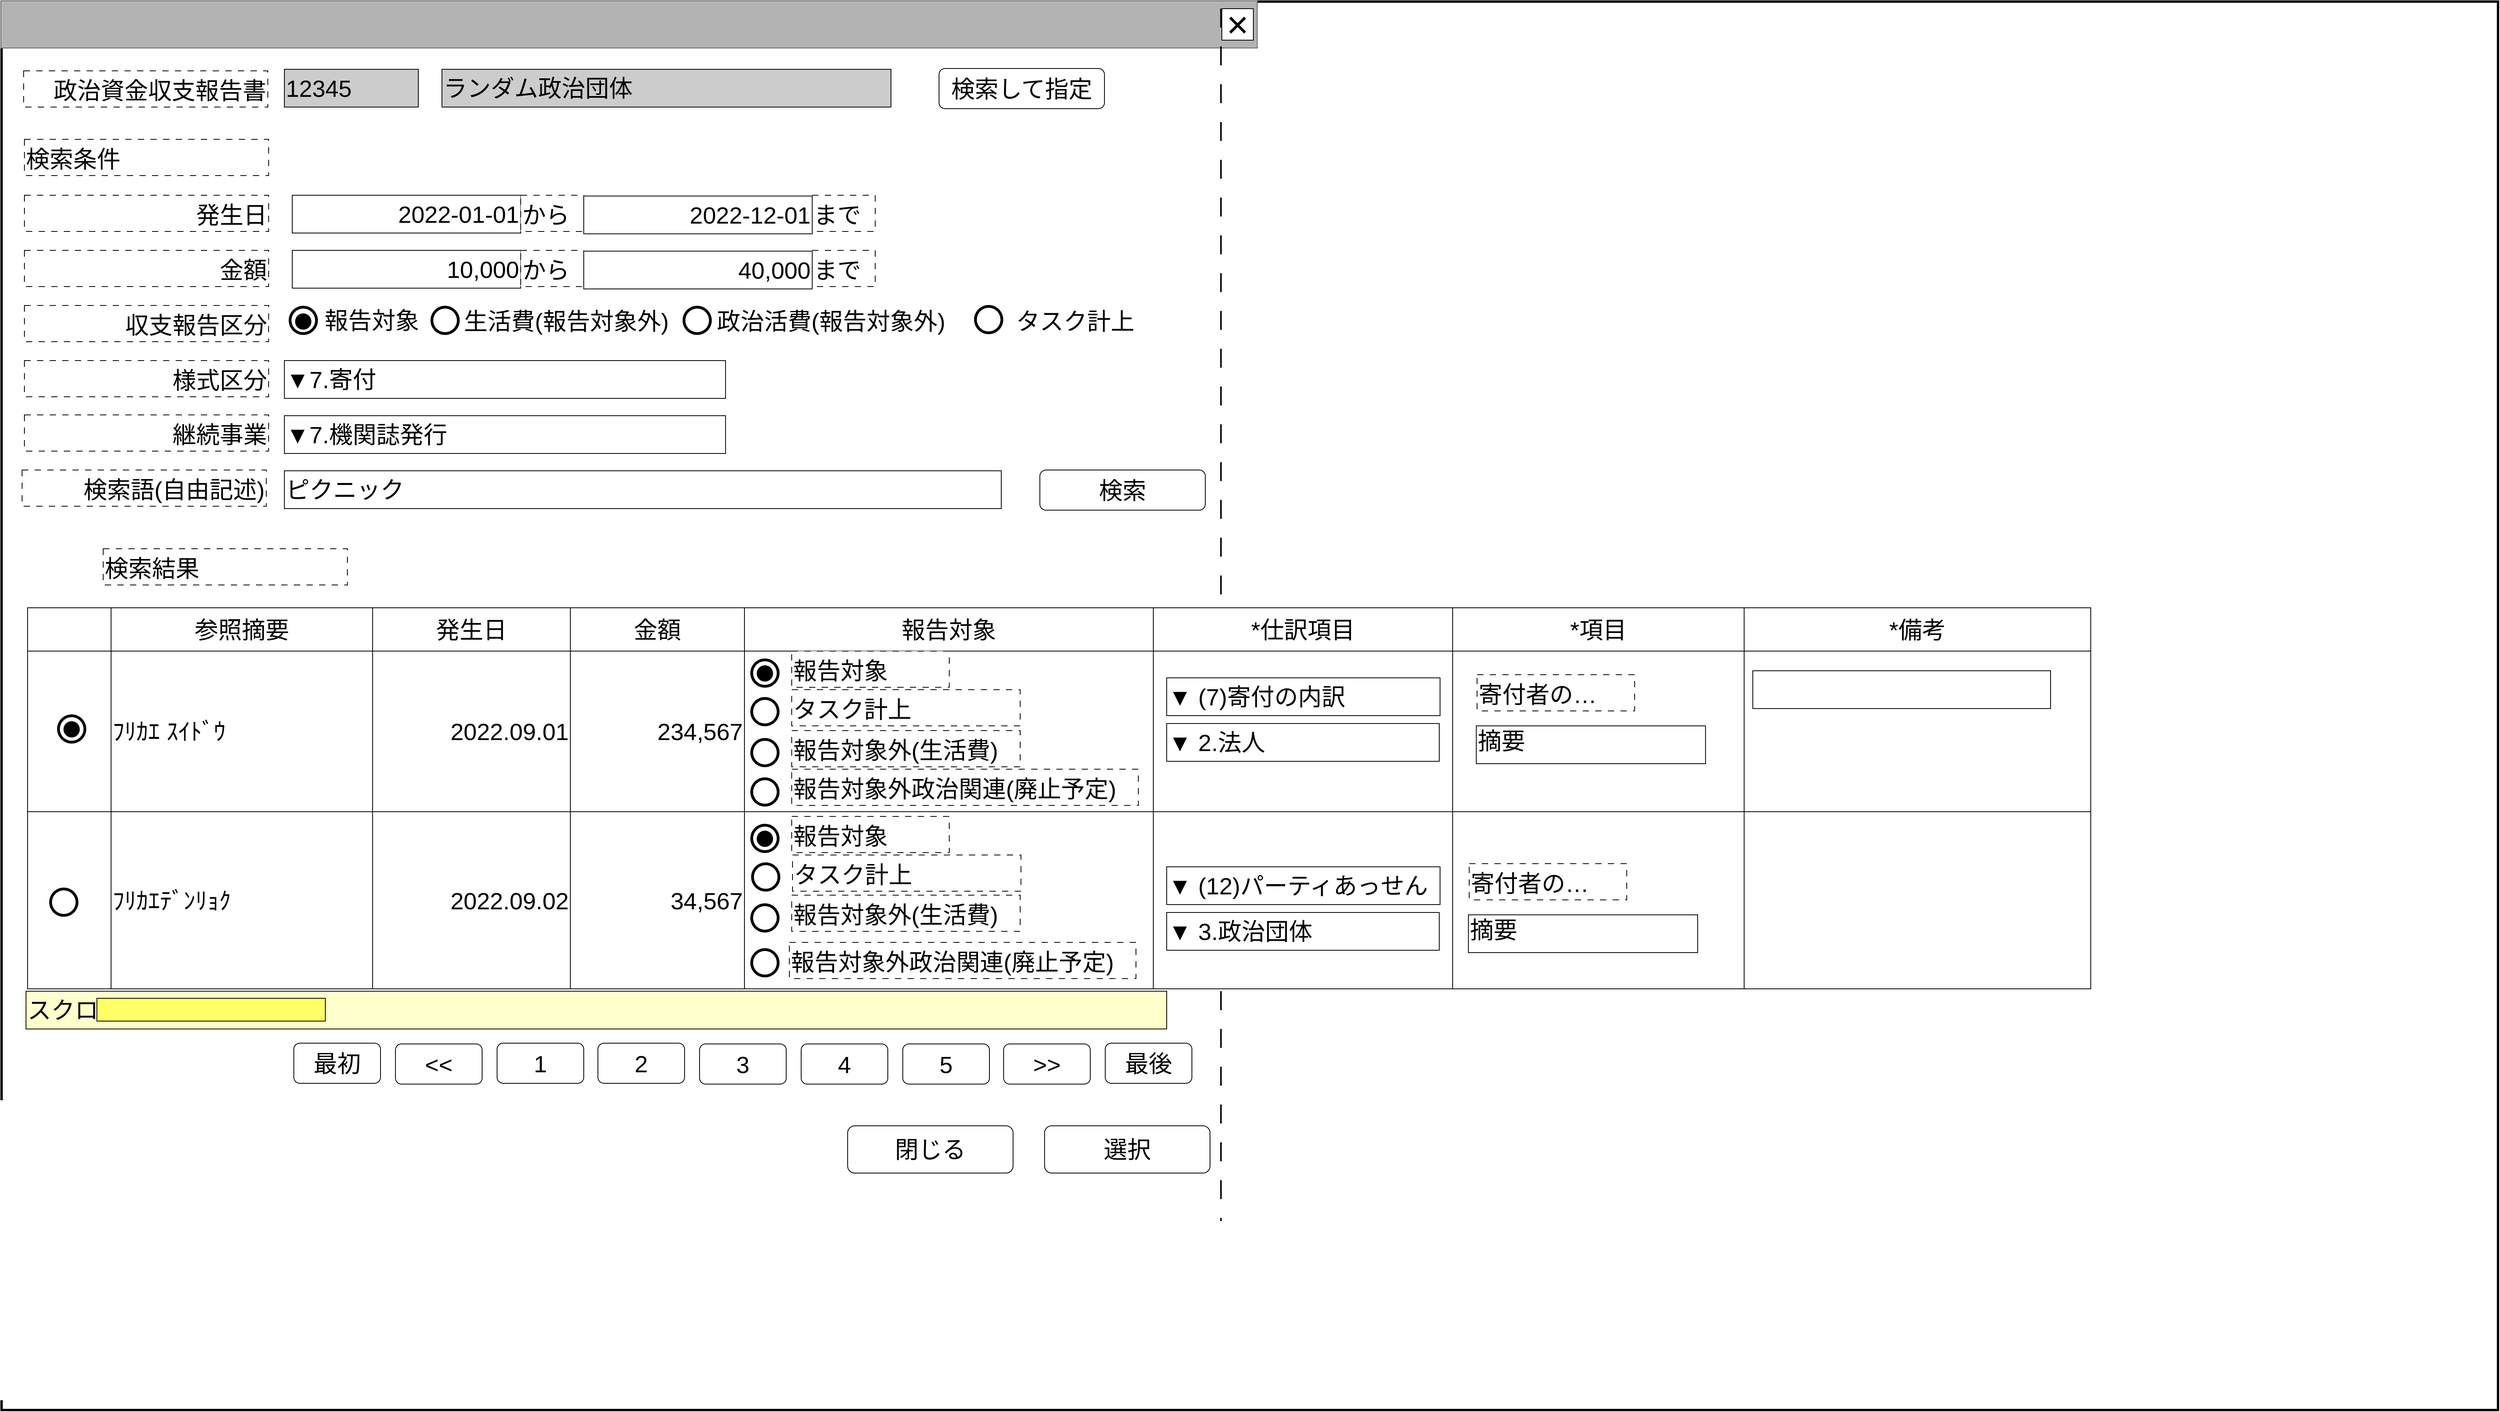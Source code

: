 <mxfile version="24.1.0" type="device">
  <diagram name="ページ1" id="LE8fIzdrHe0wcv1LTvfw">
    <mxGraphModel dx="4330" dy="2590" grid="1" gridSize="10" guides="1" tooltips="1" connect="1" arrows="1" fold="1" page="1" pageScale="1" pageWidth="1600" pageHeight="1200" math="0" shadow="0">
      <root>
        <mxCell id="0" />
        <mxCell id="cFaB45KztUIKXS-_cTrr-4" value="背景" style="locked=1;" parent="0" visible="0" />
        <mxCell id="cFaB45KztUIKXS-_cTrr-5" value="" style="rounded=0;whiteSpace=wrap;html=1;strokeWidth=3;" parent="cFaB45KztUIKXS-_cTrr-4" vertex="1">
          <mxGeometry x="1" y="1" width="1595" height="1180" as="geometry" />
        </mxCell>
        <mxCell id="cFaB45KztUIKXS-_cTrr-6" value="" style="rounded=0;whiteSpace=wrap;html=1;fillColor=#B3B3B3;fontColor=#333333;strokeColor=#666666;" parent="cFaB45KztUIKXS-_cTrr-4" vertex="1">
          <mxGeometry width="1595" height="60" as="geometry" />
        </mxCell>
        <mxCell id="cFaB45KztUIKXS-_cTrr-7" value="&lt;font style=&quot;font-size: 48px;&quot;&gt;×&lt;/font&gt;" style="rounded=0;whiteSpace=wrap;html=1;" parent="cFaB45KztUIKXS-_cTrr-4" vertex="1">
          <mxGeometry x="1550" y="10" width="40" height="40" as="geometry" />
        </mxCell>
        <mxCell id="cFaB45KztUIKXS-_cTrr-8" value="" style="rounded=0;whiteSpace=wrap;html=1;" parent="cFaB45KztUIKXS-_cTrr-4" vertex="1">
          <mxGeometry x="830" y="670" width="120" height="60" as="geometry" />
        </mxCell>
        <mxCell id="cFaB45KztUIKXS-_cTrr-9" value="ウインドウ" style="locked=1;" parent="0" />
        <mxCell id="cFaB45KztUIKXS-_cTrr-10" value="" style="rounded=0;whiteSpace=wrap;html=1;strokeWidth=3;" parent="cFaB45KztUIKXS-_cTrr-9" vertex="1">
          <mxGeometry x="1" y="1" width="3169" height="1789" as="geometry" />
        </mxCell>
        <mxCell id="cFaB45KztUIKXS-_cTrr-11" value="" style="rounded=0;whiteSpace=wrap;html=1;fillColor=#B3B3B3;fontColor=#333333;strokeColor=#666666;" parent="cFaB45KztUIKXS-_cTrr-9" vertex="1">
          <mxGeometry width="1595" height="60" as="geometry" />
        </mxCell>
        <mxCell id="cFaB45KztUIKXS-_cTrr-12" value="&lt;font style=&quot;font-size: 48px;&quot;&gt;×&lt;/font&gt;" style="rounded=0;whiteSpace=wrap;html=1;" parent="cFaB45KztUIKXS-_cTrr-9" vertex="1">
          <mxGeometry x="1550" y="10" width="40" height="40" as="geometry" />
        </mxCell>
        <mxCell id="FPtvT3ox4dakqYe4pcGO-126" value="" style="line;strokeWidth=2;direction=south;html=1;dashed=1;dashPattern=12 12;" parent="cFaB45KztUIKXS-_cTrr-9" vertex="1">
          <mxGeometry x="1543" y="10" width="11.76" height="1540" as="geometry" />
        </mxCell>
        <mxCell id="cFaB45KztUIKXS-_cTrr-14" value="名称未設定レイヤ" style="" parent="0" />
        <mxCell id="kxWkAaZomFuKM2yIZcbC-108" value="&lt;span style=&quot;font-size: 30px;&quot;&gt;検索語(自由記述)&lt;/span&gt;" style="rounded=0;whiteSpace=wrap;html=1;align=right;dashed=1;dashPattern=8 8;verticalAlign=bottom;" parent="cFaB45KztUIKXS-_cTrr-14" vertex="1">
          <mxGeometry x="27" y="596" width="310" height="46" as="geometry" />
        </mxCell>
        <mxCell id="kxWkAaZomFuKM2yIZcbC-109" value="&lt;font style=&quot;font-size: 30px;&quot;&gt;12345&lt;/font&gt;&lt;span style=&quot;font-size: 30px;&quot;&gt;&lt;br&gt;&lt;/span&gt;" style="rounded=0;whiteSpace=wrap;html=1;align=left;fillColor=#CCCCCC;" parent="cFaB45KztUIKXS-_cTrr-14" vertex="1">
          <mxGeometry x="360" y="87" width="170" height="48" as="geometry" />
        </mxCell>
        <mxCell id="kxWkAaZomFuKM2yIZcbC-110" value="&lt;span style=&quot;font-size: 30px;&quot;&gt;検索結果&lt;/span&gt;" style="rounded=0;whiteSpace=wrap;html=1;align=left;dashed=1;dashPattern=8 8;verticalAlign=bottom;" parent="cFaB45KztUIKXS-_cTrr-14" vertex="1">
          <mxGeometry x="130" y="696" width="310" height="46" as="geometry" />
        </mxCell>
        <mxCell id="5l2hKBXCzOEWmYN1dR5e-1" value="&lt;span style=&quot;font-size: 30px;&quot;&gt;選択&lt;/span&gt;" style="rounded=1;whiteSpace=wrap;html=1;" parent="cFaB45KztUIKXS-_cTrr-14" vertex="1">
          <mxGeometry x="1325" y="1429" width="210" height="60" as="geometry" />
        </mxCell>
        <mxCell id="5l2hKBXCzOEWmYN1dR5e-2" value="&lt;span style=&quot;font-size: 30px;&quot;&gt;閉じる&lt;/span&gt;" style="rounded=1;whiteSpace=wrap;html=1;" parent="cFaB45KztUIKXS-_cTrr-14" vertex="1">
          <mxGeometry x="1075" y="1429" width="210" height="60" as="geometry" />
        </mxCell>
        <mxCell id="5l2hKBXCzOEWmYN1dR5e-3" value="&lt;span style=&quot;font-size: 30px;&quot;&gt;検索して指定&lt;/span&gt;" style="rounded=1;whiteSpace=wrap;html=1;" parent="cFaB45KztUIKXS-_cTrr-14" vertex="1">
          <mxGeometry x="1191" y="86" width="210" height="51" as="geometry" />
        </mxCell>
        <mxCell id="cdmeLEnnqN9o7mxTk7t2-6" value="&lt;span style=&quot;font-size: 30px;&quot;&gt;検索条件&lt;/span&gt;" style="rounded=0;whiteSpace=wrap;html=1;align=left;dashed=1;dashPattern=8 8;verticalAlign=bottom;" parent="cFaB45KztUIKXS-_cTrr-14" vertex="1">
          <mxGeometry x="30" y="176" width="310" height="46" as="geometry" />
        </mxCell>
        <mxCell id="cdmeLEnnqN9o7mxTk7t2-7" value="&lt;font style=&quot;font-size: 30px;&quot;&gt;▼7.寄付&lt;/font&gt;&lt;span style=&quot;font-size: 30px;&quot;&gt;&lt;br&gt;&lt;/span&gt;" style="rounded=0;whiteSpace=wrap;html=1;align=left;" parent="cFaB45KztUIKXS-_cTrr-14" vertex="1">
          <mxGeometry x="360" y="457" width="560" height="48" as="geometry" />
        </mxCell>
        <mxCell id="cdmeLEnnqN9o7mxTk7t2-8" value="&lt;font style=&quot;font-size: 30px;&quot;&gt;▼2.法人&lt;/font&gt;&lt;span style=&quot;font-size: 30px;&quot;&gt;&lt;br&gt;&lt;/span&gt;" style="rounded=0;whiteSpace=wrap;html=1;align=left;" parent="cFaB45KztUIKXS-_cTrr-14" vertex="1">
          <mxGeometry x="1142" y="910" width="248" height="55" as="geometry" />
        </mxCell>
        <mxCell id="cdmeLEnnqN9o7mxTk7t2-9" value="&lt;span style=&quot;font-size: 30px;&quot;&gt;様式区分&lt;/span&gt;" style="rounded=0;whiteSpace=wrap;html=1;align=right;dashed=1;dashPattern=8 8;verticalAlign=bottom;" parent="cFaB45KztUIKXS-_cTrr-14" vertex="1">
          <mxGeometry x="30" y="457" width="310" height="46" as="geometry" />
        </mxCell>
        <mxCell id="cdmeLEnnqN9o7mxTk7t2-12" value="&lt;span style=&quot;font-size: 30px;&quot;&gt;継続事業&lt;/span&gt;" style="rounded=0;whiteSpace=wrap;html=1;align=right;dashed=1;dashPattern=8 8;verticalAlign=bottom;" parent="cFaB45KztUIKXS-_cTrr-14" vertex="1">
          <mxGeometry x="30" y="526" width="310" height="46" as="geometry" />
        </mxCell>
        <mxCell id="cdmeLEnnqN9o7mxTk7t2-22" value="&lt;span style=&quot;font-size: 30px;&quot;&gt;政治資金収支報告書&lt;/span&gt;" style="rounded=0;whiteSpace=wrap;html=1;align=right;dashed=1;dashPattern=8 8;verticalAlign=bottom;" parent="cFaB45KztUIKXS-_cTrr-14" vertex="1">
          <mxGeometry x="29" y="89" width="310" height="46" as="geometry" />
        </mxCell>
        <mxCell id="cdmeLEnnqN9o7mxTk7t2-23" value="&lt;font style=&quot;font-size: 30px;&quot;&gt;ピクニック&lt;/font&gt;&lt;span style=&quot;font-size: 30px;&quot;&gt;&lt;br&gt;&lt;/span&gt;" style="rounded=0;whiteSpace=wrap;html=1;align=left;" parent="cFaB45KztUIKXS-_cTrr-14" vertex="1">
          <mxGeometry x="360" y="597" width="910" height="48" as="geometry" />
        </mxCell>
        <mxCell id="cdmeLEnnqN9o7mxTk7t2-25" value="&lt;span style=&quot;font-size: 30px;&quot;&gt;検索&lt;/span&gt;" style="rounded=1;whiteSpace=wrap;html=1;" parent="cFaB45KztUIKXS-_cTrr-14" vertex="1">
          <mxGeometry x="1330" y="1070" width="210" height="51" as="geometry" />
        </mxCell>
        <mxCell id="cdmeLEnnqN9o7mxTk7t2-26" value="&lt;span style=&quot;font-size: 30px;&quot;&gt;最初&lt;/span&gt;" style="rounded=1;whiteSpace=wrap;html=1;" parent="cFaB45KztUIKXS-_cTrr-14" vertex="1">
          <mxGeometry x="372" y="1324" width="110" height="51" as="geometry" />
        </mxCell>
        <mxCell id="cdmeLEnnqN9o7mxTk7t2-27" value="&lt;span style=&quot;font-size: 30px;&quot;&gt;最後&lt;/span&gt;" style="rounded=1;whiteSpace=wrap;html=1;" parent="cFaB45KztUIKXS-_cTrr-14" vertex="1">
          <mxGeometry x="1402" y="1324" width="110" height="51" as="geometry" />
        </mxCell>
        <mxCell id="cdmeLEnnqN9o7mxTk7t2-28" value="&lt;span style=&quot;font-size: 30px;&quot;&gt;1&lt;/span&gt;" style="rounded=1;whiteSpace=wrap;html=1;" parent="cFaB45KztUIKXS-_cTrr-14" vertex="1">
          <mxGeometry x="630" y="1324" width="110" height="51" as="geometry" />
        </mxCell>
        <mxCell id="cdmeLEnnqN9o7mxTk7t2-29" value="&lt;span style=&quot;font-size: 30px;&quot;&gt;2&lt;/span&gt;" style="rounded=1;whiteSpace=wrap;html=1;" parent="cFaB45KztUIKXS-_cTrr-14" vertex="1">
          <mxGeometry x="758" y="1324" width="110" height="51" as="geometry" />
        </mxCell>
        <mxCell id="cdmeLEnnqN9o7mxTk7t2-30" value="&lt;span style=&quot;font-size: 30px;&quot;&gt;3&lt;/span&gt;" style="rounded=1;whiteSpace=wrap;html=1;" parent="cFaB45KztUIKXS-_cTrr-14" vertex="1">
          <mxGeometry x="887" y="1325" width="110" height="51" as="geometry" />
        </mxCell>
        <mxCell id="cdmeLEnnqN9o7mxTk7t2-31" value="&lt;span style=&quot;font-size: 30px;&quot;&gt;4&lt;/span&gt;" style="rounded=1;whiteSpace=wrap;html=1;" parent="cFaB45KztUIKXS-_cTrr-14" vertex="1">
          <mxGeometry x="1016" y="1325" width="110" height="51" as="geometry" />
        </mxCell>
        <mxCell id="cdmeLEnnqN9o7mxTk7t2-32" value="&lt;span style=&quot;font-size: 30px;&quot;&gt;5&lt;/span&gt;" style="rounded=1;whiteSpace=wrap;html=1;" parent="cFaB45KztUIKXS-_cTrr-14" vertex="1">
          <mxGeometry x="1145" y="1325" width="110" height="51" as="geometry" />
        </mxCell>
        <mxCell id="cdmeLEnnqN9o7mxTk7t2-35" value="&lt;span style=&quot;font-size: 30px;&quot;&gt;&amp;gt;&amp;gt;&lt;/span&gt;" style="rounded=1;whiteSpace=wrap;html=1;" parent="cFaB45KztUIKXS-_cTrr-14" vertex="1">
          <mxGeometry x="1273" y="1325" width="110" height="51" as="geometry" />
        </mxCell>
        <mxCell id="cdmeLEnnqN9o7mxTk7t2-36" value="&lt;span style=&quot;font-size: 30px;&quot;&gt;&amp;lt;&amp;lt;&lt;/span&gt;" style="rounded=1;whiteSpace=wrap;html=1;" parent="cFaB45KztUIKXS-_cTrr-14" vertex="1">
          <mxGeometry x="501" y="1325" width="110" height="51" as="geometry" />
        </mxCell>
        <mxCell id="cdmeLEnnqN9o7mxTk7t2-37" value="&lt;div style=&quot;&quot;&gt;&lt;font style=&quot;font-size: 30px;&quot;&gt;スクロール&lt;/font&gt;&lt;/div&gt;" style="rounded=0;whiteSpace=wrap;html=1;align=left;verticalAlign=top;fillColor=#FFFFCC;" parent="cFaB45KztUIKXS-_cTrr-14" vertex="1">
          <mxGeometry x="32" y="1258" width="1448" height="48" as="geometry" />
        </mxCell>
        <mxCell id="cdmeLEnnqN9o7mxTk7t2-38" value="&lt;div style=&quot;&quot;&gt;&lt;br&gt;&lt;/div&gt;" style="rounded=0;whiteSpace=wrap;html=1;align=left;verticalAlign=top;fillColor=#FFFF66;" parent="cFaB45KztUIKXS-_cTrr-14" vertex="1">
          <mxGeometry x="122" y="1267" width="290" height="29" as="geometry" />
        </mxCell>
        <mxCell id="FPtvT3ox4dakqYe4pcGO-0" value="&lt;span style=&quot;font-size: 30px;&quot;&gt;ランダム政治団体&lt;/span&gt;" style="rounded=0;whiteSpace=wrap;html=1;align=left;fillColor=#CCCCCC;" parent="cFaB45KztUIKXS-_cTrr-14" vertex="1">
          <mxGeometry x="560" y="87" width="570" height="48" as="geometry" />
        </mxCell>
        <mxCell id="FPtvT3ox4dakqYe4pcGO-1" value="&lt;font style=&quot;font-size: 84px;&quot;&gt;○&lt;/font&gt;" style="text;html=1;strokeColor=none;fillColor=none;align=center;verticalAlign=middle;whiteSpace=wrap;rounded=0;fontSize=60;" parent="cFaB45KztUIKXS-_cTrr-14" vertex="1">
          <mxGeometry x="354" y="387" width="60" height="30" as="geometry" />
        </mxCell>
        <mxCell id="FPtvT3ox4dakqYe4pcGO-2" value="&lt;font style=&quot;font-size: 48px;&quot;&gt;●&lt;/font&gt;" style="text;html=1;strokeColor=none;fillColor=none;align=center;verticalAlign=middle;whiteSpace=wrap;rounded=0;fontSize=48;" parent="cFaB45KztUIKXS-_cTrr-14" vertex="1">
          <mxGeometry x="354" y="389" width="60" height="30" as="geometry" />
        </mxCell>
        <mxCell id="FPtvT3ox4dakqYe4pcGO-3" value="&lt;font style=&quot;font-size: 30px;&quot;&gt;報告対象&lt;/font&gt;" style="text;html=1;strokeColor=none;fillColor=none;align=left;verticalAlign=middle;whiteSpace=wrap;rounded=0;" parent="cFaB45KztUIKXS-_cTrr-14" vertex="1">
          <mxGeometry x="409" y="376" width="275" height="60" as="geometry" />
        </mxCell>
        <mxCell id="FPtvT3ox4dakqYe4pcGO-4" value="&lt;font style=&quot;font-size: 84px;&quot;&gt;○&lt;/font&gt;" style="text;html=1;strokeColor=none;fillColor=none;align=center;verticalAlign=middle;whiteSpace=wrap;rounded=0;fontSize=60;" parent="cFaB45KztUIKXS-_cTrr-14" vertex="1">
          <mxGeometry x="534" y="387" width="60" height="30" as="geometry" />
        </mxCell>
        <mxCell id="FPtvT3ox4dakqYe4pcGO-5" value="&lt;font style=&quot;font-size: 30px;&quot;&gt;生活費(報告対象外)&lt;/font&gt;" style="text;html=1;strokeColor=none;fillColor=none;align=left;verticalAlign=middle;whiteSpace=wrap;rounded=0;" parent="cFaB45KztUIKXS-_cTrr-14" vertex="1">
          <mxGeometry x="586" y="377" width="275" height="60" as="geometry" />
        </mxCell>
        <mxCell id="FPtvT3ox4dakqYe4pcGO-6" value="&lt;font style=&quot;font-size: 84px;&quot;&gt;○&lt;/font&gt;" style="text;html=1;strokeColor=none;fillColor=none;align=center;verticalAlign=middle;whiteSpace=wrap;rounded=0;fontSize=60;" parent="cFaB45KztUIKXS-_cTrr-14" vertex="1">
          <mxGeometry x="1037" y="847" width="60" height="30" as="geometry" />
        </mxCell>
        <mxCell id="FPtvT3ox4dakqYe4pcGO-7" value="&lt;font style=&quot;font-size: 30px;&quot;&gt;政治活動報告対象外(廃止予定)&lt;/font&gt;" style="text;html=1;strokeColor=none;fillColor=none;align=left;verticalAlign=middle;whiteSpace=wrap;rounded=0;" parent="cFaB45KztUIKXS-_cTrr-14" vertex="1">
          <mxGeometry x="1093" y="837" width="421" height="60" as="geometry" />
        </mxCell>
        <mxCell id="FPtvT3ox4dakqYe4pcGO-10" value="&lt;span style=&quot;font-size: 30px;&quot;&gt;収支報告区分&lt;/span&gt;" style="rounded=0;whiteSpace=wrap;html=1;align=right;dashed=1;dashPattern=8 8;verticalAlign=bottom;" parent="cFaB45KztUIKXS-_cTrr-14" vertex="1">
          <mxGeometry x="30" y="387" width="310" height="46" as="geometry" />
        </mxCell>
        <mxCell id="FPtvT3ox4dakqYe4pcGO-11" value="&lt;font style=&quot;font-size: 30px;&quot;&gt;▼7.機関誌発行&lt;/font&gt;&lt;span style=&quot;font-size: 30px;&quot;&gt;&lt;br&gt;&lt;/span&gt;" style="rounded=0;whiteSpace=wrap;html=1;align=left;" parent="cFaB45KztUIKXS-_cTrr-14" vertex="1">
          <mxGeometry x="360" y="527" width="560" height="48" as="geometry" />
        </mxCell>
        <mxCell id="FPtvT3ox4dakqYe4pcGO-12" value="&lt;span style=&quot;font-size: 30px;&quot;&gt;発生日&lt;/span&gt;" style="rounded=0;whiteSpace=wrap;html=1;align=right;dashed=1;dashPattern=8 8;verticalAlign=bottom;" parent="cFaB45KztUIKXS-_cTrr-14" vertex="1">
          <mxGeometry x="30" y="247" width="310" height="46" as="geometry" />
        </mxCell>
        <mxCell id="FPtvT3ox4dakqYe4pcGO-13" value="&lt;span style=&quot;font-size: 30px;&quot;&gt;金額&lt;/span&gt;" style="rounded=0;whiteSpace=wrap;html=1;align=right;dashed=1;dashPattern=8 8;verticalAlign=bottom;" parent="cFaB45KztUIKXS-_cTrr-14" vertex="1">
          <mxGeometry x="30" y="317" width="310" height="46" as="geometry" />
        </mxCell>
        <mxCell id="FPtvT3ox4dakqYe4pcGO-14" value="&lt;span style=&quot;font-size: 30px;&quot;&gt;10,000&lt;/span&gt;" style="rounded=0;whiteSpace=wrap;html=1;align=right;" parent="cFaB45KztUIKXS-_cTrr-14" vertex="1">
          <mxGeometry x="370" y="317" width="290" height="48" as="geometry" />
        </mxCell>
        <mxCell id="FPtvT3ox4dakqYe4pcGO-15" value="&lt;span style=&quot;font-size: 30px;&quot;&gt;から&lt;/span&gt;" style="rounded=0;whiteSpace=wrap;html=1;align=left;dashed=1;dashPattern=8 8;verticalAlign=bottom;" parent="cFaB45KztUIKXS-_cTrr-14" vertex="1">
          <mxGeometry x="660" y="317" width="80" height="46" as="geometry" />
        </mxCell>
        <mxCell id="FPtvT3ox4dakqYe4pcGO-16" value="&lt;span style=&quot;font-size: 30px;&quot;&gt;まで&lt;/span&gt;" style="rounded=0;whiteSpace=wrap;html=1;align=left;dashed=1;dashPattern=8 8;verticalAlign=bottom;" parent="cFaB45KztUIKXS-_cTrr-14" vertex="1">
          <mxGeometry x="1030" y="317" width="80" height="46" as="geometry" />
        </mxCell>
        <mxCell id="FPtvT3ox4dakqYe4pcGO-17" value="&lt;span style=&quot;font-size: 30px;&quot;&gt;40,000&lt;/span&gt;" style="rounded=0;whiteSpace=wrap;html=1;align=right;" parent="cFaB45KztUIKXS-_cTrr-14" vertex="1">
          <mxGeometry x="740" y="318" width="290" height="48" as="geometry" />
        </mxCell>
        <mxCell id="FPtvT3ox4dakqYe4pcGO-18" value="&lt;span style=&quot;font-size: 30px;&quot;&gt;2022-01-01&lt;/span&gt;" style="rounded=0;whiteSpace=wrap;html=1;align=right;" parent="cFaB45KztUIKXS-_cTrr-14" vertex="1">
          <mxGeometry x="370" y="247" width="290" height="48" as="geometry" />
        </mxCell>
        <mxCell id="FPtvT3ox4dakqYe4pcGO-19" value="&lt;span style=&quot;font-size: 30px;&quot;&gt;から&lt;/span&gt;" style="rounded=0;whiteSpace=wrap;html=1;align=left;dashed=1;dashPattern=8 8;verticalAlign=bottom;" parent="cFaB45KztUIKXS-_cTrr-14" vertex="1">
          <mxGeometry x="660" y="247" width="80" height="46" as="geometry" />
        </mxCell>
        <mxCell id="FPtvT3ox4dakqYe4pcGO-20" value="&lt;span style=&quot;font-size: 30px;&quot;&gt;まで&lt;/span&gt;" style="rounded=0;whiteSpace=wrap;html=1;align=left;dashed=1;dashPattern=8 8;verticalAlign=bottom;" parent="cFaB45KztUIKXS-_cTrr-14" vertex="1">
          <mxGeometry x="1030" y="247" width="80" height="46" as="geometry" />
        </mxCell>
        <mxCell id="FPtvT3ox4dakqYe4pcGO-21" value="&lt;span style=&quot;font-size: 30px;&quot;&gt;2022-12-01&lt;/span&gt;" style="rounded=0;whiteSpace=wrap;html=1;align=right;" parent="cFaB45KztUIKXS-_cTrr-14" vertex="1">
          <mxGeometry x="740" y="248" width="290" height="48" as="geometry" />
        </mxCell>
        <mxCell id="FPtvT3ox4dakqYe4pcGO-23" value="" style="childLayout=tableLayout;recursiveResize=0;shadow=0;fillColor=default;align=left;" parent="cFaB45KztUIKXS-_cTrr-14" vertex="1">
          <mxGeometry x="34" y="771" width="2619" height="484.0" as="geometry" />
        </mxCell>
        <mxCell id="FPtvT3ox4dakqYe4pcGO-24" value="" style="shape=tableRow;horizontal=0;startSize=0;swimlaneHead=0;swimlaneBody=0;top=0;left=0;bottom=0;right=0;dropTarget=0;collapsible=0;recursiveResize=0;expand=0;fontStyle=0;fillColor=none;strokeColor=inherit;" parent="FPtvT3ox4dakqYe4pcGO-23" vertex="1">
          <mxGeometry width="2619" height="55" as="geometry" />
        </mxCell>
        <mxCell id="rfn0SntSckL0OTr6p3Q9-0" style="connectable=0;recursiveResize=0;strokeColor=inherit;fillColor=none;align=center;whiteSpace=wrap;html=1;" vertex="1" parent="FPtvT3ox4dakqYe4pcGO-24">
          <mxGeometry width="106" height="55" as="geometry">
            <mxRectangle width="106" height="55" as="alternateBounds" />
          </mxGeometry>
        </mxCell>
        <mxCell id="FPtvT3ox4dakqYe4pcGO-25" value="&lt;span style=&quot;font-size: 30px;&quot;&gt;参照摘要&lt;/span&gt;" style="connectable=0;recursiveResize=0;strokeColor=inherit;fillColor=none;align=center;whiteSpace=wrap;html=1;" parent="FPtvT3ox4dakqYe4pcGO-24" vertex="1">
          <mxGeometry x="106" width="332" height="55" as="geometry">
            <mxRectangle width="332" height="55" as="alternateBounds" />
          </mxGeometry>
        </mxCell>
        <mxCell id="FPtvT3ox4dakqYe4pcGO-26" value="&lt;span style=&quot;font-size: 30px;&quot;&gt;発生日&lt;/span&gt;" style="connectable=0;recursiveResize=0;strokeColor=inherit;fillColor=none;align=center;whiteSpace=wrap;html=1;" parent="FPtvT3ox4dakqYe4pcGO-24" vertex="1">
          <mxGeometry x="438" width="251" height="55" as="geometry">
            <mxRectangle width="251" height="55" as="alternateBounds" />
          </mxGeometry>
        </mxCell>
        <mxCell id="FPtvT3ox4dakqYe4pcGO-27" value="&lt;font style=&quot;font-size: 30px;&quot;&gt;金額&lt;/font&gt;" style="connectable=0;recursiveResize=0;strokeColor=inherit;fillColor=none;align=center;whiteSpace=wrap;html=1;" parent="FPtvT3ox4dakqYe4pcGO-24" vertex="1">
          <mxGeometry x="689" width="221" height="55" as="geometry">
            <mxRectangle width="221" height="55" as="alternateBounds" />
          </mxGeometry>
        </mxCell>
        <mxCell id="FPtvT3ox4dakqYe4pcGO-28" value="&lt;span style=&quot;font-size: 30px;&quot;&gt;報告対象&lt;/span&gt;" style="connectable=0;recursiveResize=0;strokeColor=inherit;fillColor=none;align=center;whiteSpace=wrap;html=1;" parent="FPtvT3ox4dakqYe4pcGO-24" vertex="1">
          <mxGeometry x="910" width="519" height="55" as="geometry">
            <mxRectangle width="519" height="55" as="alternateBounds" />
          </mxGeometry>
        </mxCell>
        <mxCell id="FPtvT3ox4dakqYe4pcGO-29" value="&lt;font style=&quot;font-size: 30px;&quot;&gt;*仕訳項目&lt;/font&gt;" style="connectable=0;recursiveResize=0;strokeColor=inherit;fillColor=none;align=center;whiteSpace=wrap;html=1;" parent="FPtvT3ox4dakqYe4pcGO-24" vertex="1">
          <mxGeometry x="1429" width="380" height="55" as="geometry">
            <mxRectangle width="380" height="55" as="alternateBounds" />
          </mxGeometry>
        </mxCell>
        <mxCell id="FPtvT3ox4dakqYe4pcGO-30" value="&lt;span style=&quot;font-size: 30px;&quot;&gt;*項目&lt;/span&gt;" style="connectable=0;recursiveResize=0;strokeColor=inherit;fillColor=none;align=center;whiteSpace=wrap;html=1;" parent="FPtvT3ox4dakqYe4pcGO-24" vertex="1">
          <mxGeometry x="1809" width="370" height="55" as="geometry">
            <mxRectangle width="370" height="55" as="alternateBounds" />
          </mxGeometry>
        </mxCell>
        <mxCell id="FPtvT3ox4dakqYe4pcGO-36" value="&lt;font style=&quot;font-size: 30px;&quot;&gt;*備考&lt;/font&gt;" style="connectable=0;recursiveResize=0;strokeColor=inherit;fillColor=none;align=center;whiteSpace=wrap;html=1;" parent="FPtvT3ox4dakqYe4pcGO-24" vertex="1">
          <mxGeometry x="2179" width="440" height="55" as="geometry">
            <mxRectangle width="440" height="55" as="alternateBounds" />
          </mxGeometry>
        </mxCell>
        <mxCell id="FPtvT3ox4dakqYe4pcGO-41" style="shape=tableRow;horizontal=0;startSize=0;swimlaneHead=0;swimlaneBody=0;top=0;left=0;bottom=0;right=0;dropTarget=0;collapsible=0;recursiveResize=0;expand=0;fontStyle=0;fillColor=none;strokeColor=inherit;" parent="FPtvT3ox4dakqYe4pcGO-23" vertex="1">
          <mxGeometry y="55" width="2619" height="204" as="geometry" />
        </mxCell>
        <mxCell id="rfn0SntSckL0OTr6p3Q9-1" style="connectable=0;recursiveResize=0;strokeColor=inherit;fillColor=#FFFFFF;align=left;whiteSpace=wrap;html=1;" vertex="1" parent="FPtvT3ox4dakqYe4pcGO-41">
          <mxGeometry width="106" height="204" as="geometry">
            <mxRectangle width="106" height="204" as="alternateBounds" />
          </mxGeometry>
        </mxCell>
        <mxCell id="FPtvT3ox4dakqYe4pcGO-42" value="&lt;span style=&quot;font-size: 30px;&quot;&gt;ﾌﾘｶｴ ｽｲﾄﾞｳ&lt;/span&gt;" style="connectable=0;recursiveResize=0;strokeColor=inherit;fillColor=#FFFFFF;align=left;whiteSpace=wrap;html=1;" parent="FPtvT3ox4dakqYe4pcGO-41" vertex="1">
          <mxGeometry x="106" width="332" height="204" as="geometry">
            <mxRectangle width="332" height="204" as="alternateBounds" />
          </mxGeometry>
        </mxCell>
        <mxCell id="FPtvT3ox4dakqYe4pcGO-43" value="&lt;font style=&quot;font-size: 30px;&quot;&gt;2022.09.01&lt;/font&gt;" style="connectable=0;recursiveResize=0;strokeColor=inherit;fillColor=#FFFFFF;align=right;whiteSpace=wrap;html=1;" parent="FPtvT3ox4dakqYe4pcGO-41" vertex="1">
          <mxGeometry x="438" width="251" height="204" as="geometry">
            <mxRectangle width="251" height="204" as="alternateBounds" />
          </mxGeometry>
        </mxCell>
        <mxCell id="FPtvT3ox4dakqYe4pcGO-44" value="&lt;font style=&quot;font-size: 30px;&quot;&gt;234,567&lt;/font&gt;" style="connectable=0;recursiveResize=0;align=right;whiteSpace=wrap;html=1;fillColor=#FFFFFF;" parent="FPtvT3ox4dakqYe4pcGO-41" vertex="1">
          <mxGeometry x="689" width="221" height="204" as="geometry">
            <mxRectangle width="221" height="204" as="alternateBounds" />
          </mxGeometry>
        </mxCell>
        <mxCell id="FPtvT3ox4dakqYe4pcGO-45" value="" style="connectable=0;recursiveResize=0;strokeColor=inherit;fillColor=none;align=center;whiteSpace=wrap;html=1;" parent="FPtvT3ox4dakqYe4pcGO-41" vertex="1">
          <mxGeometry x="910" width="519" height="204" as="geometry">
            <mxRectangle width="519" height="204" as="alternateBounds" />
          </mxGeometry>
        </mxCell>
        <mxCell id="FPtvT3ox4dakqYe4pcGO-46" style="connectable=0;recursiveResize=0;strokeColor=inherit;fillColor=none;align=center;whiteSpace=wrap;html=1;" parent="FPtvT3ox4dakqYe4pcGO-41" vertex="1">
          <mxGeometry x="1429" width="380" height="204" as="geometry">
            <mxRectangle width="380" height="204" as="alternateBounds" />
          </mxGeometry>
        </mxCell>
        <mxCell id="FPtvT3ox4dakqYe4pcGO-47" style="connectable=0;recursiveResize=0;strokeColor=inherit;fillColor=none;align=center;whiteSpace=wrap;html=1;" parent="FPtvT3ox4dakqYe4pcGO-41" vertex="1">
          <mxGeometry x="1809" width="370" height="204" as="geometry">
            <mxRectangle width="370" height="204" as="alternateBounds" />
          </mxGeometry>
        </mxCell>
        <mxCell id="FPtvT3ox4dakqYe4pcGO-53" value="" style="connectable=0;recursiveResize=0;strokeColor=inherit;fillColor=none;align=center;whiteSpace=wrap;html=1;" parent="FPtvT3ox4dakqYe4pcGO-41" vertex="1">
          <mxGeometry x="2179" width="440" height="204" as="geometry">
            <mxRectangle width="440" height="204" as="alternateBounds" />
          </mxGeometry>
        </mxCell>
        <mxCell id="FPtvT3ox4dakqYe4pcGO-58" style="shape=tableRow;horizontal=0;startSize=0;swimlaneHead=0;swimlaneBody=0;top=0;left=0;bottom=0;right=0;dropTarget=0;collapsible=0;recursiveResize=0;expand=0;fontStyle=0;fillColor=none;strokeColor=inherit;" parent="FPtvT3ox4dakqYe4pcGO-23" vertex="1">
          <mxGeometry y="259" width="2619" height="225" as="geometry" />
        </mxCell>
        <mxCell id="rfn0SntSckL0OTr6p3Q9-2" style="connectable=0;recursiveResize=0;strokeColor=inherit;fillColor=#FFFFFF;align=left;whiteSpace=wrap;html=1;" vertex="1" parent="FPtvT3ox4dakqYe4pcGO-58">
          <mxGeometry width="106" height="225" as="geometry">
            <mxRectangle width="106" height="225" as="alternateBounds" />
          </mxGeometry>
        </mxCell>
        <mxCell id="FPtvT3ox4dakqYe4pcGO-59" value="&lt;font style=&quot;font-size: 30px;&quot;&gt;ﾌﾘｶｴﾃﾞﾝﾘｮｸ&lt;/font&gt;" style="connectable=0;recursiveResize=0;strokeColor=inherit;fillColor=#FFFFFF;align=left;whiteSpace=wrap;html=1;" parent="FPtvT3ox4dakqYe4pcGO-58" vertex="1">
          <mxGeometry x="106" width="332" height="225" as="geometry">
            <mxRectangle width="332" height="225" as="alternateBounds" />
          </mxGeometry>
        </mxCell>
        <mxCell id="FPtvT3ox4dakqYe4pcGO-60" value="&lt;font style=&quot;font-size: 30px;&quot;&gt;2022.09.02&lt;/font&gt;" style="connectable=0;recursiveResize=0;strokeColor=inherit;fillColor=#FFFFFF;align=right;whiteSpace=wrap;html=1;" parent="FPtvT3ox4dakqYe4pcGO-58" vertex="1">
          <mxGeometry x="438" width="251" height="225" as="geometry">
            <mxRectangle width="251" height="225" as="alternateBounds" />
          </mxGeometry>
        </mxCell>
        <mxCell id="FPtvT3ox4dakqYe4pcGO-61" value="&lt;font style=&quot;font-size: 30px;&quot;&gt;34,567&lt;/font&gt;" style="connectable=0;recursiveResize=0;strokeColor=inherit;fillColor=#FFFFFF;align=right;whiteSpace=wrap;html=1;" parent="FPtvT3ox4dakqYe4pcGO-58" vertex="1">
          <mxGeometry x="689" width="221" height="225" as="geometry">
            <mxRectangle width="221" height="225" as="alternateBounds" />
          </mxGeometry>
        </mxCell>
        <mxCell id="FPtvT3ox4dakqYe4pcGO-62" value="" style="connectable=0;recursiveResize=0;strokeColor=inherit;fillColor=none;align=center;whiteSpace=wrap;html=1;" parent="FPtvT3ox4dakqYe4pcGO-58" vertex="1">
          <mxGeometry x="910" width="519" height="225" as="geometry">
            <mxRectangle width="519" height="225" as="alternateBounds" />
          </mxGeometry>
        </mxCell>
        <mxCell id="FPtvT3ox4dakqYe4pcGO-63" style="connectable=0;recursiveResize=0;strokeColor=inherit;fillColor=none;align=center;whiteSpace=wrap;html=1;" parent="FPtvT3ox4dakqYe4pcGO-58" vertex="1">
          <mxGeometry x="1429" width="380" height="225" as="geometry">
            <mxRectangle width="380" height="225" as="alternateBounds" />
          </mxGeometry>
        </mxCell>
        <mxCell id="FPtvT3ox4dakqYe4pcGO-64" style="connectable=0;recursiveResize=0;strokeColor=inherit;fillColor=none;align=center;whiteSpace=wrap;html=1;" parent="FPtvT3ox4dakqYe4pcGO-58" vertex="1">
          <mxGeometry x="1809" width="370" height="225" as="geometry">
            <mxRectangle width="370" height="225" as="alternateBounds" />
          </mxGeometry>
        </mxCell>
        <mxCell id="FPtvT3ox4dakqYe4pcGO-70" value="" style="connectable=0;recursiveResize=0;strokeColor=inherit;fillColor=none;align=center;whiteSpace=wrap;html=1;" parent="FPtvT3ox4dakqYe4pcGO-58" vertex="1">
          <mxGeometry x="2179" width="440" height="225" as="geometry">
            <mxRectangle width="440" height="225" as="alternateBounds" />
          </mxGeometry>
        </mxCell>
        <mxCell id="FPtvT3ox4dakqYe4pcGO-76" value="&lt;div style=&quot;&quot;&gt;&lt;font style=&quot;font-size: 30px;&quot;&gt;▼ (7)&lt;/font&gt;&lt;font style=&quot;font-size: 30px;&quot;&gt;寄付の内訳&lt;/font&gt;&lt;/div&gt;" style="rounded=0;whiteSpace=wrap;html=1;align=left;" parent="cFaB45KztUIKXS-_cTrr-14" vertex="1">
          <mxGeometry x="1480" y="860" width="347" height="48" as="geometry" />
        </mxCell>
        <mxCell id="FPtvT3ox4dakqYe4pcGO-77" value="&lt;div style=&quot;&quot;&gt;&lt;font style=&quot;font-size: 30px;&quot;&gt;▼ 2.法人&lt;/font&gt;&lt;/div&gt;" style="rounded=0;whiteSpace=wrap;html=1;align=left;" parent="cFaB45KztUIKXS-_cTrr-14" vertex="1">
          <mxGeometry x="1480" y="918" width="346" height="48" as="geometry" />
        </mxCell>
        <mxCell id="FPtvT3ox4dakqYe4pcGO-81" value="&lt;div style=&quot;&quot;&gt;&lt;font style=&quot;font-size: 30px;&quot;&gt;▼ (12)&lt;/font&gt;&lt;font style=&quot;font-size: 30px;&quot;&gt;パーティあっせん&lt;/font&gt;&lt;/div&gt;" style="rounded=0;whiteSpace=wrap;html=1;align=left;" parent="cFaB45KztUIKXS-_cTrr-14" vertex="1">
          <mxGeometry x="1480" y="1100" width="347" height="48" as="geometry" />
        </mxCell>
        <mxCell id="FPtvT3ox4dakqYe4pcGO-82" value="&lt;div style=&quot;&quot;&gt;&lt;font style=&quot;font-size: 30px;&quot;&gt;▼ 3.政治団体&lt;/font&gt;&lt;/div&gt;" style="rounded=0;whiteSpace=wrap;html=1;align=left;" parent="cFaB45KztUIKXS-_cTrr-14" vertex="1">
          <mxGeometry x="1480" y="1158" width="346" height="48" as="geometry" />
        </mxCell>
        <mxCell id="FPtvT3ox4dakqYe4pcGO-83" value="&lt;div style=&quot;&quot;&gt;&lt;br&gt;&lt;/div&gt;" style="rounded=0;whiteSpace=wrap;html=1;align=left;verticalAlign=top;fillColor=#FFFFFF;" parent="cFaB45KztUIKXS-_cTrr-14" vertex="1">
          <mxGeometry x="2224" y="851" width="378" height="48" as="geometry" />
        </mxCell>
        <mxCell id="FPtvT3ox4dakqYe4pcGO-87" value="&lt;font style=&quot;font-size: 84px;&quot;&gt;○&lt;/font&gt;" style="text;html=1;strokeColor=none;fillColor=none;align=center;verticalAlign=middle;whiteSpace=wrap;rounded=0;fontSize=60;" parent="cFaB45KztUIKXS-_cTrr-14" vertex="1">
          <mxGeometry x="940" y="835" width="60" height="30" as="geometry" />
        </mxCell>
        <mxCell id="FPtvT3ox4dakqYe4pcGO-88" value="&lt;font style=&quot;font-size: 48px;&quot;&gt;●&lt;/font&gt;" style="text;html=1;strokeColor=none;fillColor=none;align=center;verticalAlign=middle;whiteSpace=wrap;rounded=0;fontSize=48;" parent="cFaB45KztUIKXS-_cTrr-14" vertex="1">
          <mxGeometry x="940" y="836" width="60" height="30" as="geometry" />
        </mxCell>
        <mxCell id="FPtvT3ox4dakqYe4pcGO-89" value="&lt;font style=&quot;font-size: 84px;&quot;&gt;○&lt;/font&gt;" style="text;html=1;strokeColor=none;fillColor=none;align=center;verticalAlign=middle;whiteSpace=wrap;rounded=0;fontSize=60;" parent="cFaB45KztUIKXS-_cTrr-14" vertex="1">
          <mxGeometry x="940" y="936" width="60" height="30" as="geometry" />
        </mxCell>
        <mxCell id="FPtvT3ox4dakqYe4pcGO-90" value="&lt;font style=&quot;font-size: 84px;&quot;&gt;○&lt;/font&gt;" style="text;html=1;strokeColor=none;fillColor=none;align=center;verticalAlign=middle;whiteSpace=wrap;rounded=0;fontSize=60;" parent="cFaB45KztUIKXS-_cTrr-14" vertex="1">
          <mxGeometry x="940" y="986" width="60" height="30" as="geometry" />
        </mxCell>
        <mxCell id="FPtvT3ox4dakqYe4pcGO-91" value="&lt;span style=&quot;font-size: 30px;&quot;&gt;報告対象&lt;/span&gt;" style="rounded=0;whiteSpace=wrap;html=1;align=left;dashed=1;dashPattern=8 8;verticalAlign=bottom;" parent="cFaB45KztUIKXS-_cTrr-14" vertex="1">
          <mxGeometry x="1004" y="826" width="200" height="46" as="geometry" />
        </mxCell>
        <mxCell id="FPtvT3ox4dakqYe4pcGO-92" value="&lt;span style=&quot;font-size: 30px;&quot;&gt;報告対象外(生活費)&lt;/span&gt;" style="rounded=0;whiteSpace=wrap;html=1;align=left;dashed=1;dashPattern=8 8;verticalAlign=bottom;" parent="cFaB45KztUIKXS-_cTrr-14" vertex="1">
          <mxGeometry x="1004" y="927" width="290" height="46" as="geometry" />
        </mxCell>
        <mxCell id="FPtvT3ox4dakqYe4pcGO-93" value="&lt;span style=&quot;font-size: 30px;&quot;&gt;報告対象外政治関連(廃止予定)&lt;/span&gt;" style="rounded=0;whiteSpace=wrap;html=1;align=left;dashed=1;dashPattern=8 8;verticalAlign=bottom;" parent="cFaB45KztUIKXS-_cTrr-14" vertex="1">
          <mxGeometry x="1004" y="976" width="440" height="46" as="geometry" />
        </mxCell>
        <mxCell id="FPtvT3ox4dakqYe4pcGO-94" value="&lt;font style=&quot;font-size: 84px;&quot;&gt;○&lt;/font&gt;" style="text;html=1;strokeColor=none;fillColor=none;align=center;verticalAlign=middle;whiteSpace=wrap;rounded=0;fontSize=60;" parent="cFaB45KztUIKXS-_cTrr-14" vertex="1">
          <mxGeometry x="940" y="1045" width="60" height="30" as="geometry" />
        </mxCell>
        <mxCell id="FPtvT3ox4dakqYe4pcGO-95" value="&lt;font style=&quot;font-size: 48px;&quot;&gt;●&lt;/font&gt;" style="text;html=1;strokeColor=none;fillColor=none;align=center;verticalAlign=middle;whiteSpace=wrap;rounded=0;fontSize=48;" parent="cFaB45KztUIKXS-_cTrr-14" vertex="1">
          <mxGeometry x="940" y="1046" width="60" height="30" as="geometry" />
        </mxCell>
        <mxCell id="FPtvT3ox4dakqYe4pcGO-96" value="&lt;font style=&quot;font-size: 84px;&quot;&gt;○&lt;/font&gt;" style="text;html=1;strokeColor=none;fillColor=none;align=center;verticalAlign=middle;whiteSpace=wrap;rounded=0;fontSize=60;" parent="cFaB45KztUIKXS-_cTrr-14" vertex="1">
          <mxGeometry x="940" y="1203" width="60" height="30" as="geometry" />
        </mxCell>
        <mxCell id="FPtvT3ox4dakqYe4pcGO-97" value="&lt;font style=&quot;font-size: 84px;&quot;&gt;○&lt;/font&gt;" style="text;html=1;strokeColor=none;fillColor=none;align=center;verticalAlign=middle;whiteSpace=wrap;rounded=0;fontSize=60;" parent="cFaB45KztUIKXS-_cTrr-14" vertex="1">
          <mxGeometry x="940" y="1146" width="60" height="30" as="geometry" />
        </mxCell>
        <mxCell id="FPtvT3ox4dakqYe4pcGO-98" value="&lt;span style=&quot;font-size: 30px;&quot;&gt;報告対象&lt;/span&gt;" style="rounded=0;whiteSpace=wrap;html=1;align=left;dashed=1;dashPattern=8 8;verticalAlign=bottom;" parent="cFaB45KztUIKXS-_cTrr-14" vertex="1">
          <mxGeometry x="1004" y="1036" width="200" height="46" as="geometry" />
        </mxCell>
        <mxCell id="FPtvT3ox4dakqYe4pcGO-99" value="&lt;span style=&quot;font-size: 30px;&quot;&gt;報告対象外(生活費)&lt;/span&gt;" style="rounded=0;whiteSpace=wrap;html=1;align=left;dashed=1;dashPattern=8 8;verticalAlign=bottom;" parent="cFaB45KztUIKXS-_cTrr-14" vertex="1">
          <mxGeometry x="1004" y="1136" width="290" height="46" as="geometry" />
        </mxCell>
        <mxCell id="FPtvT3ox4dakqYe4pcGO-100" value="&lt;span style=&quot;font-size: 30px;&quot;&gt;報告対象外政治関連(廃止予定)&lt;/span&gt;" style="rounded=0;whiteSpace=wrap;html=1;align=left;dashed=1;dashPattern=8 8;verticalAlign=bottom;" parent="cFaB45KztUIKXS-_cTrr-14" vertex="1">
          <mxGeometry x="1001" y="1196" width="440" height="46" as="geometry" />
        </mxCell>
        <mxCell id="FPtvT3ox4dakqYe4pcGO-101" value="&lt;span style=&quot;font-size: 30px;&quot;&gt;寄付者の…&lt;/span&gt;" style="rounded=0;whiteSpace=wrap;html=1;align=left;dashed=1;dashPattern=8 8;verticalAlign=bottom;" parent="cFaB45KztUIKXS-_cTrr-14" vertex="1">
          <mxGeometry x="1874" y="856" width="200" height="46" as="geometry" />
        </mxCell>
        <mxCell id="FPtvT3ox4dakqYe4pcGO-102" value="&lt;span style=&quot;font-size: 30px;&quot;&gt;寄付者の…&lt;/span&gt;" style="rounded=0;whiteSpace=wrap;html=1;align=left;dashed=1;dashPattern=8 8;verticalAlign=bottom;" parent="cFaB45KztUIKXS-_cTrr-14" vertex="1">
          <mxGeometry x="1864" y="1096" width="200" height="46" as="geometry" />
        </mxCell>
        <mxCell id="FPtvT3ox4dakqYe4pcGO-103" value="&lt;div style=&quot;&quot;&gt;&lt;div style=&quot;font-family: &amp;quot;MS GothIc&amp;quot;, Consolas, &amp;quot;Courier New&amp;quot;, monospace, Consolas, &amp;quot;Courier New&amp;quot;, monospace; line-height: 19px;&quot;&gt;&lt;font style=&quot;font-size: 30px;&quot;&gt;摘要&lt;/font&gt;&lt;/div&gt;&lt;/div&gt;" style="rounded=0;whiteSpace=wrap;html=1;align=left;fillColor=#FFFFFF;" parent="cFaB45KztUIKXS-_cTrr-14" vertex="1">
          <mxGeometry x="1873" y="921" width="291" height="48" as="geometry" />
        </mxCell>
        <mxCell id="FPtvT3ox4dakqYe4pcGO-104" value="&lt;div style=&quot;&quot;&gt;&lt;div style=&quot;font-family: &amp;quot;MS GothIc&amp;quot;, Consolas, &amp;quot;Courier New&amp;quot;, monospace, Consolas, &amp;quot;Courier New&amp;quot;, monospace; line-height: 19px;&quot;&gt;&lt;font style=&quot;font-size: 30px;&quot;&gt;摘要&lt;/font&gt;&lt;/div&gt;&lt;/div&gt;" style="rounded=0;whiteSpace=wrap;html=1;align=left;" parent="cFaB45KztUIKXS-_cTrr-14" vertex="1">
          <mxGeometry x="1863" y="1161" width="291" height="48" as="geometry" />
        </mxCell>
        <mxCell id="FPtvT3ox4dakqYe4pcGO-120" value="&lt;font style=&quot;font-size: 84px;&quot;&gt;○&lt;/font&gt;" style="text;html=1;strokeColor=none;fillColor=none;align=center;verticalAlign=middle;whiteSpace=wrap;rounded=0;fontSize=60;" parent="cFaB45KztUIKXS-_cTrr-14" vertex="1">
          <mxGeometry x="940" y="884" width="60" height="30" as="geometry" />
        </mxCell>
        <mxCell id="FPtvT3ox4dakqYe4pcGO-121" value="&lt;span style=&quot;font-size: 30px;&quot;&gt;タスク計上&lt;/span&gt;" style="rounded=0;whiteSpace=wrap;html=1;align=left;dashed=1;dashPattern=8 8;verticalAlign=bottom;" parent="cFaB45KztUIKXS-_cTrr-14" vertex="1">
          <mxGeometry x="1004" y="875" width="290" height="46" as="geometry" />
        </mxCell>
        <mxCell id="FPtvT3ox4dakqYe4pcGO-122" value="&lt;font style=&quot;font-size: 84px;&quot;&gt;○&lt;/font&gt;" style="text;html=1;strokeColor=none;fillColor=none;align=center;verticalAlign=middle;whiteSpace=wrap;rounded=0;fontSize=60;" parent="cFaB45KztUIKXS-_cTrr-14" vertex="1">
          <mxGeometry x="941" y="1094" width="60" height="30" as="geometry" />
        </mxCell>
        <mxCell id="FPtvT3ox4dakqYe4pcGO-123" value="&lt;span style=&quot;font-size: 30px;&quot;&gt;タスク計上&lt;/span&gt;" style="rounded=0;whiteSpace=wrap;html=1;align=left;dashed=1;dashPattern=8 8;verticalAlign=bottom;" parent="cFaB45KztUIKXS-_cTrr-14" vertex="1">
          <mxGeometry x="1005" y="1085" width="290" height="46" as="geometry" />
        </mxCell>
        <mxCell id="FPtvT3ox4dakqYe4pcGO-127" value="&lt;span style=&quot;font-size: 30px;&quot;&gt;検索&lt;/span&gt;" style="rounded=1;whiteSpace=wrap;html=1;" parent="cFaB45KztUIKXS-_cTrr-14" vertex="1">
          <mxGeometry x="1319" y="596" width="210" height="51" as="geometry" />
        </mxCell>
        <mxCell id="FPtvT3ox4dakqYe4pcGO-128" value="&lt;font style=&quot;font-size: 84px;&quot;&gt;○&lt;/font&gt;" style="text;html=1;strokeColor=none;fillColor=none;align=center;verticalAlign=middle;whiteSpace=wrap;rounded=0;fontSize=60;" parent="cFaB45KztUIKXS-_cTrr-14" vertex="1">
          <mxGeometry x="854" y="387" width="60" height="30" as="geometry" />
        </mxCell>
        <mxCell id="FPtvT3ox4dakqYe4pcGO-130" value="&lt;font style=&quot;font-size: 84px;&quot;&gt;○&lt;/font&gt;" style="text;html=1;strokeColor=none;fillColor=none;align=center;verticalAlign=middle;whiteSpace=wrap;rounded=0;fontSize=60;" parent="cFaB45KztUIKXS-_cTrr-14" vertex="1">
          <mxGeometry x="1224" y="386" width="60" height="30" as="geometry" />
        </mxCell>
        <mxCell id="FPtvT3ox4dakqYe4pcGO-131" value="&lt;font style=&quot;font-size: 30px;&quot;&gt;政治活費(報告対象外)&lt;/font&gt;" style="text;html=1;strokeColor=none;fillColor=none;align=left;verticalAlign=middle;whiteSpace=wrap;rounded=0;" parent="cFaB45KztUIKXS-_cTrr-14" vertex="1">
          <mxGeometry x="907" y="377" width="313" height="60" as="geometry" />
        </mxCell>
        <mxCell id="FPtvT3ox4dakqYe4pcGO-132" value="&lt;font style=&quot;font-size: 30px;&quot;&gt;タスク計上&lt;/font&gt;" style="text;html=1;strokeColor=none;fillColor=none;align=left;verticalAlign=middle;whiteSpace=wrap;rounded=0;" parent="cFaB45KztUIKXS-_cTrr-14" vertex="1">
          <mxGeometry x="1287" y="377" width="193" height="60" as="geometry" />
        </mxCell>
        <mxCell id="rfn0SntSckL0OTr6p3Q9-4" value="&lt;font style=&quot;font-size: 84px;&quot;&gt;○&lt;/font&gt;" style="text;html=1;strokeColor=none;fillColor=none;align=center;verticalAlign=middle;whiteSpace=wrap;rounded=0;fontSize=60;" vertex="1" parent="cFaB45KztUIKXS-_cTrr-14">
          <mxGeometry x="60" y="906" width="60" height="30" as="geometry" />
        </mxCell>
        <mxCell id="rfn0SntSckL0OTr6p3Q9-5" value="&lt;font style=&quot;font-size: 48px;&quot;&gt;●&lt;/font&gt;" style="text;html=1;strokeColor=none;fillColor=none;align=center;verticalAlign=middle;whiteSpace=wrap;rounded=0;fontSize=48;" vertex="1" parent="cFaB45KztUIKXS-_cTrr-14">
          <mxGeometry x="60" y="907" width="60" height="30" as="geometry" />
        </mxCell>
        <mxCell id="rfn0SntSckL0OTr6p3Q9-6" value="&lt;font style=&quot;font-size: 84px;&quot;&gt;○&lt;/font&gt;" style="text;html=1;strokeColor=none;fillColor=none;align=center;verticalAlign=middle;whiteSpace=wrap;rounded=0;fontSize=60;" vertex="1" parent="cFaB45KztUIKXS-_cTrr-14">
          <mxGeometry x="50" y="1126" width="60" height="30" as="geometry" />
        </mxCell>
      </root>
    </mxGraphModel>
  </diagram>
</mxfile>
